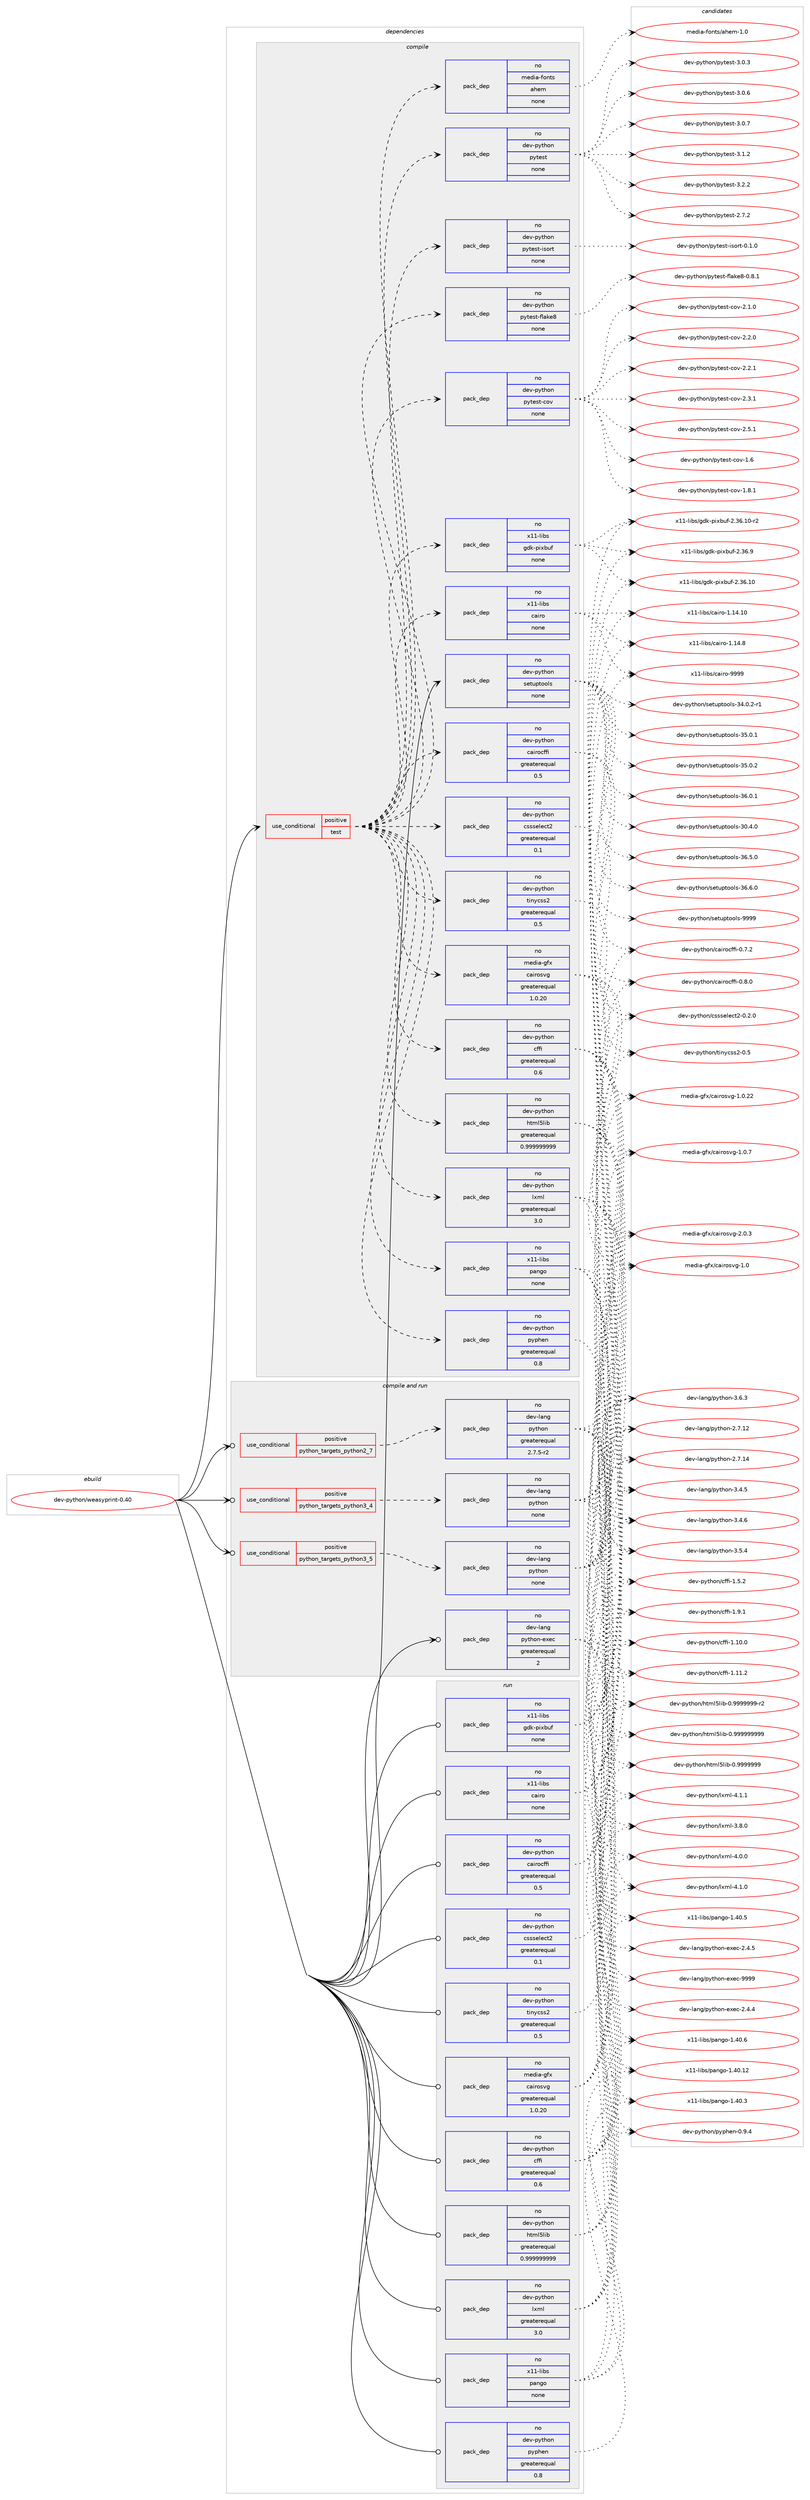 digraph prolog {

# *************
# Graph options
# *************

newrank=true;
concentrate=true;
compound=true;
graph [rankdir=LR,fontname=Helvetica,fontsize=10,ranksep=1.5];#, ranksep=2.5, nodesep=0.2];
edge  [arrowhead=vee];
node  [fontname=Helvetica,fontsize=10];

# **********
# The ebuild
# **********

subgraph cluster_leftcol {
color=gray;
rank=same;
label=<<i>ebuild</i>>;
id [label="dev-python/weasyprint-0.40", color=red, width=4, href="../dev-python/weasyprint-0.40.svg"];
}

# ****************
# The dependencies
# ****************

subgraph cluster_midcol {
color=gray;
label=<<i>dependencies</i>>;
subgraph cluster_compile {
fillcolor="#eeeeee";
style=filled;
label=<<i>compile</i>>;
subgraph cond43613 {
dependency193369 [label=<<TABLE BORDER="0" CELLBORDER="1" CELLSPACING="0" CELLPADDING="4"><TR><TD ROWSPAN="3" CELLPADDING="10">use_conditional</TD></TR><TR><TD>positive</TD></TR><TR><TD>test</TD></TR></TABLE>>, shape=none, color=red];
subgraph pack145794 {
dependency193370 [label=<<TABLE BORDER="0" CELLBORDER="1" CELLSPACING="0" CELLPADDING="4" WIDTH="220"><TR><TD ROWSPAN="6" CELLPADDING="30">pack_dep</TD></TR><TR><TD WIDTH="110">no</TD></TR><TR><TD>x11-libs</TD></TR><TR><TD>cairo</TD></TR><TR><TD>none</TD></TR><TR><TD></TD></TR></TABLE>>, shape=none, color=blue];
}
dependency193369:e -> dependency193370:w [weight=20,style="dashed",arrowhead="vee"];
subgraph pack145795 {
dependency193371 [label=<<TABLE BORDER="0" CELLBORDER="1" CELLSPACING="0" CELLPADDING="4" WIDTH="220"><TR><TD ROWSPAN="6" CELLPADDING="30">pack_dep</TD></TR><TR><TD WIDTH="110">no</TD></TR><TR><TD>x11-libs</TD></TR><TR><TD>gdk-pixbuf</TD></TR><TR><TD>none</TD></TR><TR><TD></TD></TR></TABLE>>, shape=none, color=blue];
}
dependency193369:e -> dependency193371:w [weight=20,style="dashed",arrowhead="vee"];
subgraph pack145796 {
dependency193372 [label=<<TABLE BORDER="0" CELLBORDER="1" CELLSPACING="0" CELLPADDING="4" WIDTH="220"><TR><TD ROWSPAN="6" CELLPADDING="30">pack_dep</TD></TR><TR><TD WIDTH="110">no</TD></TR><TR><TD>x11-libs</TD></TR><TR><TD>pango</TD></TR><TR><TD>none</TD></TR><TR><TD></TD></TR></TABLE>>, shape=none, color=blue];
}
dependency193369:e -> dependency193372:w [weight=20,style="dashed",arrowhead="vee"];
subgraph pack145797 {
dependency193373 [label=<<TABLE BORDER="0" CELLBORDER="1" CELLSPACING="0" CELLPADDING="4" WIDTH="220"><TR><TD ROWSPAN="6" CELLPADDING="30">pack_dep</TD></TR><TR><TD WIDTH="110">no</TD></TR><TR><TD>dev-python</TD></TR><TR><TD>cairocffi</TD></TR><TR><TD>greaterequal</TD></TR><TR><TD>0.5</TD></TR></TABLE>>, shape=none, color=blue];
}
dependency193369:e -> dependency193373:w [weight=20,style="dashed",arrowhead="vee"];
subgraph pack145798 {
dependency193374 [label=<<TABLE BORDER="0" CELLBORDER="1" CELLSPACING="0" CELLPADDING="4" WIDTH="220"><TR><TD ROWSPAN="6" CELLPADDING="30">pack_dep</TD></TR><TR><TD WIDTH="110">no</TD></TR><TR><TD>dev-python</TD></TR><TR><TD>cffi</TD></TR><TR><TD>greaterequal</TD></TR><TR><TD>0.6</TD></TR></TABLE>>, shape=none, color=blue];
}
dependency193369:e -> dependency193374:w [weight=20,style="dashed",arrowhead="vee"];
subgraph pack145799 {
dependency193375 [label=<<TABLE BORDER="0" CELLBORDER="1" CELLSPACING="0" CELLPADDING="4" WIDTH="220"><TR><TD ROWSPAN="6" CELLPADDING="30">pack_dep</TD></TR><TR><TD WIDTH="110">no</TD></TR><TR><TD>dev-python</TD></TR><TR><TD>cssselect2</TD></TR><TR><TD>greaterequal</TD></TR><TR><TD>0.1</TD></TR></TABLE>>, shape=none, color=blue];
}
dependency193369:e -> dependency193375:w [weight=20,style="dashed",arrowhead="vee"];
subgraph pack145800 {
dependency193376 [label=<<TABLE BORDER="0" CELLBORDER="1" CELLSPACING="0" CELLPADDING="4" WIDTH="220"><TR><TD ROWSPAN="6" CELLPADDING="30">pack_dep</TD></TR><TR><TD WIDTH="110">no</TD></TR><TR><TD>dev-python</TD></TR><TR><TD>html5lib</TD></TR><TR><TD>greaterequal</TD></TR><TR><TD>0.999999999</TD></TR></TABLE>>, shape=none, color=blue];
}
dependency193369:e -> dependency193376:w [weight=20,style="dashed",arrowhead="vee"];
subgraph pack145801 {
dependency193377 [label=<<TABLE BORDER="0" CELLBORDER="1" CELLSPACING="0" CELLPADDING="4" WIDTH="220"><TR><TD ROWSPAN="6" CELLPADDING="30">pack_dep</TD></TR><TR><TD WIDTH="110">no</TD></TR><TR><TD>dev-python</TD></TR><TR><TD>lxml</TD></TR><TR><TD>greaterequal</TD></TR><TR><TD>3.0</TD></TR></TABLE>>, shape=none, color=blue];
}
dependency193369:e -> dependency193377:w [weight=20,style="dashed",arrowhead="vee"];
subgraph pack145802 {
dependency193378 [label=<<TABLE BORDER="0" CELLBORDER="1" CELLSPACING="0" CELLPADDING="4" WIDTH="220"><TR><TD ROWSPAN="6" CELLPADDING="30">pack_dep</TD></TR><TR><TD WIDTH="110">no</TD></TR><TR><TD>dev-python</TD></TR><TR><TD>pyphen</TD></TR><TR><TD>greaterequal</TD></TR><TR><TD>0.8</TD></TR></TABLE>>, shape=none, color=blue];
}
dependency193369:e -> dependency193378:w [weight=20,style="dashed",arrowhead="vee"];
subgraph pack145803 {
dependency193379 [label=<<TABLE BORDER="0" CELLBORDER="1" CELLSPACING="0" CELLPADDING="4" WIDTH="220"><TR><TD ROWSPAN="6" CELLPADDING="30">pack_dep</TD></TR><TR><TD WIDTH="110">no</TD></TR><TR><TD>dev-python</TD></TR><TR><TD>tinycss2</TD></TR><TR><TD>greaterequal</TD></TR><TR><TD>0.5</TD></TR></TABLE>>, shape=none, color=blue];
}
dependency193369:e -> dependency193379:w [weight=20,style="dashed",arrowhead="vee"];
subgraph pack145804 {
dependency193380 [label=<<TABLE BORDER="0" CELLBORDER="1" CELLSPACING="0" CELLPADDING="4" WIDTH="220"><TR><TD ROWSPAN="6" CELLPADDING="30">pack_dep</TD></TR><TR><TD WIDTH="110">no</TD></TR><TR><TD>media-gfx</TD></TR><TR><TD>cairosvg</TD></TR><TR><TD>greaterequal</TD></TR><TR><TD>1.0.20</TD></TR></TABLE>>, shape=none, color=blue];
}
dependency193369:e -> dependency193380:w [weight=20,style="dashed",arrowhead="vee"];
subgraph pack145805 {
dependency193381 [label=<<TABLE BORDER="0" CELLBORDER="1" CELLSPACING="0" CELLPADDING="4" WIDTH="220"><TR><TD ROWSPAN="6" CELLPADDING="30">pack_dep</TD></TR><TR><TD WIDTH="110">no</TD></TR><TR><TD>dev-python</TD></TR><TR><TD>pytest-cov</TD></TR><TR><TD>none</TD></TR><TR><TD></TD></TR></TABLE>>, shape=none, color=blue];
}
dependency193369:e -> dependency193381:w [weight=20,style="dashed",arrowhead="vee"];
subgraph pack145806 {
dependency193382 [label=<<TABLE BORDER="0" CELLBORDER="1" CELLSPACING="0" CELLPADDING="4" WIDTH="220"><TR><TD ROWSPAN="6" CELLPADDING="30">pack_dep</TD></TR><TR><TD WIDTH="110">no</TD></TR><TR><TD>dev-python</TD></TR><TR><TD>pytest-flake8</TD></TR><TR><TD>none</TD></TR><TR><TD></TD></TR></TABLE>>, shape=none, color=blue];
}
dependency193369:e -> dependency193382:w [weight=20,style="dashed",arrowhead="vee"];
subgraph pack145807 {
dependency193383 [label=<<TABLE BORDER="0" CELLBORDER="1" CELLSPACING="0" CELLPADDING="4" WIDTH="220"><TR><TD ROWSPAN="6" CELLPADDING="30">pack_dep</TD></TR><TR><TD WIDTH="110">no</TD></TR><TR><TD>dev-python</TD></TR><TR><TD>pytest-isort</TD></TR><TR><TD>none</TD></TR><TR><TD></TD></TR></TABLE>>, shape=none, color=blue];
}
dependency193369:e -> dependency193383:w [weight=20,style="dashed",arrowhead="vee"];
subgraph pack145808 {
dependency193384 [label=<<TABLE BORDER="0" CELLBORDER="1" CELLSPACING="0" CELLPADDING="4" WIDTH="220"><TR><TD ROWSPAN="6" CELLPADDING="30">pack_dep</TD></TR><TR><TD WIDTH="110">no</TD></TR><TR><TD>dev-python</TD></TR><TR><TD>pytest</TD></TR><TR><TD>none</TD></TR><TR><TD></TD></TR></TABLE>>, shape=none, color=blue];
}
dependency193369:e -> dependency193384:w [weight=20,style="dashed",arrowhead="vee"];
subgraph pack145809 {
dependency193385 [label=<<TABLE BORDER="0" CELLBORDER="1" CELLSPACING="0" CELLPADDING="4" WIDTH="220"><TR><TD ROWSPAN="6" CELLPADDING="30">pack_dep</TD></TR><TR><TD WIDTH="110">no</TD></TR><TR><TD>media-fonts</TD></TR><TR><TD>ahem</TD></TR><TR><TD>none</TD></TR><TR><TD></TD></TR></TABLE>>, shape=none, color=blue];
}
dependency193369:e -> dependency193385:w [weight=20,style="dashed",arrowhead="vee"];
}
id:e -> dependency193369:w [weight=20,style="solid",arrowhead="vee"];
subgraph pack145810 {
dependency193386 [label=<<TABLE BORDER="0" CELLBORDER="1" CELLSPACING="0" CELLPADDING="4" WIDTH="220"><TR><TD ROWSPAN="6" CELLPADDING="30">pack_dep</TD></TR><TR><TD WIDTH="110">no</TD></TR><TR><TD>dev-python</TD></TR><TR><TD>setuptools</TD></TR><TR><TD>none</TD></TR><TR><TD></TD></TR></TABLE>>, shape=none, color=blue];
}
id:e -> dependency193386:w [weight=20,style="solid",arrowhead="vee"];
}
subgraph cluster_compileandrun {
fillcolor="#eeeeee";
style=filled;
label=<<i>compile and run</i>>;
subgraph cond43614 {
dependency193387 [label=<<TABLE BORDER="0" CELLBORDER="1" CELLSPACING="0" CELLPADDING="4"><TR><TD ROWSPAN="3" CELLPADDING="10">use_conditional</TD></TR><TR><TD>positive</TD></TR><TR><TD>python_targets_python2_7</TD></TR></TABLE>>, shape=none, color=red];
subgraph pack145811 {
dependency193388 [label=<<TABLE BORDER="0" CELLBORDER="1" CELLSPACING="0" CELLPADDING="4" WIDTH="220"><TR><TD ROWSPAN="6" CELLPADDING="30">pack_dep</TD></TR><TR><TD WIDTH="110">no</TD></TR><TR><TD>dev-lang</TD></TR><TR><TD>python</TD></TR><TR><TD>greaterequal</TD></TR><TR><TD>2.7.5-r2</TD></TR></TABLE>>, shape=none, color=blue];
}
dependency193387:e -> dependency193388:w [weight=20,style="dashed",arrowhead="vee"];
}
id:e -> dependency193387:w [weight=20,style="solid",arrowhead="odotvee"];
subgraph cond43615 {
dependency193389 [label=<<TABLE BORDER="0" CELLBORDER="1" CELLSPACING="0" CELLPADDING="4"><TR><TD ROWSPAN="3" CELLPADDING="10">use_conditional</TD></TR><TR><TD>positive</TD></TR><TR><TD>python_targets_python3_4</TD></TR></TABLE>>, shape=none, color=red];
subgraph pack145812 {
dependency193390 [label=<<TABLE BORDER="0" CELLBORDER="1" CELLSPACING="0" CELLPADDING="4" WIDTH="220"><TR><TD ROWSPAN="6" CELLPADDING="30">pack_dep</TD></TR><TR><TD WIDTH="110">no</TD></TR><TR><TD>dev-lang</TD></TR><TR><TD>python</TD></TR><TR><TD>none</TD></TR><TR><TD></TD></TR></TABLE>>, shape=none, color=blue];
}
dependency193389:e -> dependency193390:w [weight=20,style="dashed",arrowhead="vee"];
}
id:e -> dependency193389:w [weight=20,style="solid",arrowhead="odotvee"];
subgraph cond43616 {
dependency193391 [label=<<TABLE BORDER="0" CELLBORDER="1" CELLSPACING="0" CELLPADDING="4"><TR><TD ROWSPAN="3" CELLPADDING="10">use_conditional</TD></TR><TR><TD>positive</TD></TR><TR><TD>python_targets_python3_5</TD></TR></TABLE>>, shape=none, color=red];
subgraph pack145813 {
dependency193392 [label=<<TABLE BORDER="0" CELLBORDER="1" CELLSPACING="0" CELLPADDING="4" WIDTH="220"><TR><TD ROWSPAN="6" CELLPADDING="30">pack_dep</TD></TR><TR><TD WIDTH="110">no</TD></TR><TR><TD>dev-lang</TD></TR><TR><TD>python</TD></TR><TR><TD>none</TD></TR><TR><TD></TD></TR></TABLE>>, shape=none, color=blue];
}
dependency193391:e -> dependency193392:w [weight=20,style="dashed",arrowhead="vee"];
}
id:e -> dependency193391:w [weight=20,style="solid",arrowhead="odotvee"];
subgraph pack145814 {
dependency193393 [label=<<TABLE BORDER="0" CELLBORDER="1" CELLSPACING="0" CELLPADDING="4" WIDTH="220"><TR><TD ROWSPAN="6" CELLPADDING="30">pack_dep</TD></TR><TR><TD WIDTH="110">no</TD></TR><TR><TD>dev-lang</TD></TR><TR><TD>python-exec</TD></TR><TR><TD>greaterequal</TD></TR><TR><TD>2</TD></TR></TABLE>>, shape=none, color=blue];
}
id:e -> dependency193393:w [weight=20,style="solid",arrowhead="odotvee"];
}
subgraph cluster_run {
fillcolor="#eeeeee";
style=filled;
label=<<i>run</i>>;
subgraph pack145815 {
dependency193394 [label=<<TABLE BORDER="0" CELLBORDER="1" CELLSPACING="0" CELLPADDING="4" WIDTH="220"><TR><TD ROWSPAN="6" CELLPADDING="30">pack_dep</TD></TR><TR><TD WIDTH="110">no</TD></TR><TR><TD>dev-python</TD></TR><TR><TD>cairocffi</TD></TR><TR><TD>greaterequal</TD></TR><TR><TD>0.5</TD></TR></TABLE>>, shape=none, color=blue];
}
id:e -> dependency193394:w [weight=20,style="solid",arrowhead="odot"];
subgraph pack145816 {
dependency193395 [label=<<TABLE BORDER="0" CELLBORDER="1" CELLSPACING="0" CELLPADDING="4" WIDTH="220"><TR><TD ROWSPAN="6" CELLPADDING="30">pack_dep</TD></TR><TR><TD WIDTH="110">no</TD></TR><TR><TD>dev-python</TD></TR><TR><TD>cffi</TD></TR><TR><TD>greaterequal</TD></TR><TR><TD>0.6</TD></TR></TABLE>>, shape=none, color=blue];
}
id:e -> dependency193395:w [weight=20,style="solid",arrowhead="odot"];
subgraph pack145817 {
dependency193396 [label=<<TABLE BORDER="0" CELLBORDER="1" CELLSPACING="0" CELLPADDING="4" WIDTH="220"><TR><TD ROWSPAN="6" CELLPADDING="30">pack_dep</TD></TR><TR><TD WIDTH="110">no</TD></TR><TR><TD>dev-python</TD></TR><TR><TD>cssselect2</TD></TR><TR><TD>greaterequal</TD></TR><TR><TD>0.1</TD></TR></TABLE>>, shape=none, color=blue];
}
id:e -> dependency193396:w [weight=20,style="solid",arrowhead="odot"];
subgraph pack145818 {
dependency193397 [label=<<TABLE BORDER="0" CELLBORDER="1" CELLSPACING="0" CELLPADDING="4" WIDTH="220"><TR><TD ROWSPAN="6" CELLPADDING="30">pack_dep</TD></TR><TR><TD WIDTH="110">no</TD></TR><TR><TD>dev-python</TD></TR><TR><TD>html5lib</TD></TR><TR><TD>greaterequal</TD></TR><TR><TD>0.999999999</TD></TR></TABLE>>, shape=none, color=blue];
}
id:e -> dependency193397:w [weight=20,style="solid",arrowhead="odot"];
subgraph pack145819 {
dependency193398 [label=<<TABLE BORDER="0" CELLBORDER="1" CELLSPACING="0" CELLPADDING="4" WIDTH="220"><TR><TD ROWSPAN="6" CELLPADDING="30">pack_dep</TD></TR><TR><TD WIDTH="110">no</TD></TR><TR><TD>dev-python</TD></TR><TR><TD>lxml</TD></TR><TR><TD>greaterequal</TD></TR><TR><TD>3.0</TD></TR></TABLE>>, shape=none, color=blue];
}
id:e -> dependency193398:w [weight=20,style="solid",arrowhead="odot"];
subgraph pack145820 {
dependency193399 [label=<<TABLE BORDER="0" CELLBORDER="1" CELLSPACING="0" CELLPADDING="4" WIDTH="220"><TR><TD ROWSPAN="6" CELLPADDING="30">pack_dep</TD></TR><TR><TD WIDTH="110">no</TD></TR><TR><TD>dev-python</TD></TR><TR><TD>pyphen</TD></TR><TR><TD>greaterequal</TD></TR><TR><TD>0.8</TD></TR></TABLE>>, shape=none, color=blue];
}
id:e -> dependency193399:w [weight=20,style="solid",arrowhead="odot"];
subgraph pack145821 {
dependency193400 [label=<<TABLE BORDER="0" CELLBORDER="1" CELLSPACING="0" CELLPADDING="4" WIDTH="220"><TR><TD ROWSPAN="6" CELLPADDING="30">pack_dep</TD></TR><TR><TD WIDTH="110">no</TD></TR><TR><TD>dev-python</TD></TR><TR><TD>tinycss2</TD></TR><TR><TD>greaterequal</TD></TR><TR><TD>0.5</TD></TR></TABLE>>, shape=none, color=blue];
}
id:e -> dependency193400:w [weight=20,style="solid",arrowhead="odot"];
subgraph pack145822 {
dependency193401 [label=<<TABLE BORDER="0" CELLBORDER="1" CELLSPACING="0" CELLPADDING="4" WIDTH="220"><TR><TD ROWSPAN="6" CELLPADDING="30">pack_dep</TD></TR><TR><TD WIDTH="110">no</TD></TR><TR><TD>media-gfx</TD></TR><TR><TD>cairosvg</TD></TR><TR><TD>greaterequal</TD></TR><TR><TD>1.0.20</TD></TR></TABLE>>, shape=none, color=blue];
}
id:e -> dependency193401:w [weight=20,style="solid",arrowhead="odot"];
subgraph pack145823 {
dependency193402 [label=<<TABLE BORDER="0" CELLBORDER="1" CELLSPACING="0" CELLPADDING="4" WIDTH="220"><TR><TD ROWSPAN="6" CELLPADDING="30">pack_dep</TD></TR><TR><TD WIDTH="110">no</TD></TR><TR><TD>x11-libs</TD></TR><TR><TD>cairo</TD></TR><TR><TD>none</TD></TR><TR><TD></TD></TR></TABLE>>, shape=none, color=blue];
}
id:e -> dependency193402:w [weight=20,style="solid",arrowhead="odot"];
subgraph pack145824 {
dependency193403 [label=<<TABLE BORDER="0" CELLBORDER="1" CELLSPACING="0" CELLPADDING="4" WIDTH="220"><TR><TD ROWSPAN="6" CELLPADDING="30">pack_dep</TD></TR><TR><TD WIDTH="110">no</TD></TR><TR><TD>x11-libs</TD></TR><TR><TD>gdk-pixbuf</TD></TR><TR><TD>none</TD></TR><TR><TD></TD></TR></TABLE>>, shape=none, color=blue];
}
id:e -> dependency193403:w [weight=20,style="solid",arrowhead="odot"];
subgraph pack145825 {
dependency193404 [label=<<TABLE BORDER="0" CELLBORDER="1" CELLSPACING="0" CELLPADDING="4" WIDTH="220"><TR><TD ROWSPAN="6" CELLPADDING="30">pack_dep</TD></TR><TR><TD WIDTH="110">no</TD></TR><TR><TD>x11-libs</TD></TR><TR><TD>pango</TD></TR><TR><TD>none</TD></TR><TR><TD></TD></TR></TABLE>>, shape=none, color=blue];
}
id:e -> dependency193404:w [weight=20,style="solid",arrowhead="odot"];
}
}

# **************
# The candidates
# **************

subgraph cluster_choices {
rank=same;
color=gray;
label=<<i>candidates</i>>;

subgraph choice145794 {
color=black;
nodesep=1;
choice120494945108105981154799971051141114549464952464948 [label="x11-libs/cairo-1.14.10", color=red, width=4,href="../x11-libs/cairo-1.14.10.svg"];
choice1204949451081059811547999710511411145494649524656 [label="x11-libs/cairo-1.14.8", color=red, width=4,href="../x11-libs/cairo-1.14.8.svg"];
choice120494945108105981154799971051141114557575757 [label="x11-libs/cairo-9999", color=red, width=4,href="../x11-libs/cairo-9999.svg"];
dependency193370:e -> choice120494945108105981154799971051141114549464952464948:w [style=dotted,weight="100"];
dependency193370:e -> choice1204949451081059811547999710511411145494649524656:w [style=dotted,weight="100"];
dependency193370:e -> choice120494945108105981154799971051141114557575757:w [style=dotted,weight="100"];
}
subgraph choice145795 {
color=black;
nodesep=1;
choice120494945108105981154710310010745112105120981171024550465154464948 [label="x11-libs/gdk-pixbuf-2.36.10", color=red, width=4,href="../x11-libs/gdk-pixbuf-2.36.10.svg"];
choice1204949451081059811547103100107451121051209811710245504651544649484511450 [label="x11-libs/gdk-pixbuf-2.36.10-r2", color=red, width=4,href="../x11-libs/gdk-pixbuf-2.36.10-r2.svg"];
choice1204949451081059811547103100107451121051209811710245504651544657 [label="x11-libs/gdk-pixbuf-2.36.9", color=red, width=4,href="../x11-libs/gdk-pixbuf-2.36.9.svg"];
dependency193371:e -> choice120494945108105981154710310010745112105120981171024550465154464948:w [style=dotted,weight="100"];
dependency193371:e -> choice1204949451081059811547103100107451121051209811710245504651544649484511450:w [style=dotted,weight="100"];
dependency193371:e -> choice1204949451081059811547103100107451121051209811710245504651544657:w [style=dotted,weight="100"];
}
subgraph choice145796 {
color=black;
nodesep=1;
choice1204949451081059811547112971101031114549465248464950 [label="x11-libs/pango-1.40.12", color=red, width=4,href="../x11-libs/pango-1.40.12.svg"];
choice12049494510810598115471129711010311145494652484651 [label="x11-libs/pango-1.40.3", color=red, width=4,href="../x11-libs/pango-1.40.3.svg"];
choice12049494510810598115471129711010311145494652484653 [label="x11-libs/pango-1.40.5", color=red, width=4,href="../x11-libs/pango-1.40.5.svg"];
choice12049494510810598115471129711010311145494652484654 [label="x11-libs/pango-1.40.6", color=red, width=4,href="../x11-libs/pango-1.40.6.svg"];
dependency193372:e -> choice1204949451081059811547112971101031114549465248464950:w [style=dotted,weight="100"];
dependency193372:e -> choice12049494510810598115471129711010311145494652484651:w [style=dotted,weight="100"];
dependency193372:e -> choice12049494510810598115471129711010311145494652484653:w [style=dotted,weight="100"];
dependency193372:e -> choice12049494510810598115471129711010311145494652484654:w [style=dotted,weight="100"];
}
subgraph choice145797 {
color=black;
nodesep=1;
choice1001011184511212111610411111047999710511411199102102105454846554650 [label="dev-python/cairocffi-0.7.2", color=red, width=4,href="../dev-python/cairocffi-0.7.2.svg"];
choice1001011184511212111610411111047999710511411199102102105454846564648 [label="dev-python/cairocffi-0.8.0", color=red, width=4,href="../dev-python/cairocffi-0.8.0.svg"];
dependency193373:e -> choice1001011184511212111610411111047999710511411199102102105454846554650:w [style=dotted,weight="100"];
dependency193373:e -> choice1001011184511212111610411111047999710511411199102102105454846564648:w [style=dotted,weight="100"];
}
subgraph choice145798 {
color=black;
nodesep=1;
choice10010111845112121116104111110479910210210545494649484648 [label="dev-python/cffi-1.10.0", color=red, width=4,href="../dev-python/cffi-1.10.0.svg"];
choice10010111845112121116104111110479910210210545494649494650 [label="dev-python/cffi-1.11.2", color=red, width=4,href="../dev-python/cffi-1.11.2.svg"];
choice100101118451121211161041111104799102102105454946534650 [label="dev-python/cffi-1.5.2", color=red, width=4,href="../dev-python/cffi-1.5.2.svg"];
choice100101118451121211161041111104799102102105454946574649 [label="dev-python/cffi-1.9.1", color=red, width=4,href="../dev-python/cffi-1.9.1.svg"];
dependency193374:e -> choice10010111845112121116104111110479910210210545494649484648:w [style=dotted,weight="100"];
dependency193374:e -> choice10010111845112121116104111110479910210210545494649494650:w [style=dotted,weight="100"];
dependency193374:e -> choice100101118451121211161041111104799102102105454946534650:w [style=dotted,weight="100"];
dependency193374:e -> choice100101118451121211161041111104799102102105454946574649:w [style=dotted,weight="100"];
}
subgraph choice145799 {
color=black;
nodesep=1;
choice1001011184511212111610411111047991151151151011081019911650454846504648 [label="dev-python/cssselect2-0.2.0", color=red, width=4,href="../dev-python/cssselect2-0.2.0.svg"];
dependency193375:e -> choice1001011184511212111610411111047991151151151011081019911650454846504648:w [style=dotted,weight="100"];
}
subgraph choice145800 {
color=black;
nodesep=1;
choice1001011184511212111610411111047104116109108531081059845484657575757575757 [label="dev-python/html5lib-0.9999999", color=red, width=4,href="../dev-python/html5lib-0.9999999.svg"];
choice10010111845112121116104111110471041161091085310810598454846575757575757574511450 [label="dev-python/html5lib-0.9999999-r2", color=red, width=4,href="../dev-python/html5lib-0.9999999-r2.svg"];
choice10010111845112121116104111110471041161091085310810598454846575757575757575757 [label="dev-python/html5lib-0.999999999", color=red, width=4,href="../dev-python/html5lib-0.999999999.svg"];
dependency193376:e -> choice1001011184511212111610411111047104116109108531081059845484657575757575757:w [style=dotted,weight="100"];
dependency193376:e -> choice10010111845112121116104111110471041161091085310810598454846575757575757574511450:w [style=dotted,weight="100"];
dependency193376:e -> choice10010111845112121116104111110471041161091085310810598454846575757575757575757:w [style=dotted,weight="100"];
}
subgraph choice145801 {
color=black;
nodesep=1;
choice1001011184511212111610411111047108120109108455146564648 [label="dev-python/lxml-3.8.0", color=red, width=4,href="../dev-python/lxml-3.8.0.svg"];
choice1001011184511212111610411111047108120109108455246484648 [label="dev-python/lxml-4.0.0", color=red, width=4,href="../dev-python/lxml-4.0.0.svg"];
choice1001011184511212111610411111047108120109108455246494648 [label="dev-python/lxml-4.1.0", color=red, width=4,href="../dev-python/lxml-4.1.0.svg"];
choice1001011184511212111610411111047108120109108455246494649 [label="dev-python/lxml-4.1.1", color=red, width=4,href="../dev-python/lxml-4.1.1.svg"];
dependency193377:e -> choice1001011184511212111610411111047108120109108455146564648:w [style=dotted,weight="100"];
dependency193377:e -> choice1001011184511212111610411111047108120109108455246484648:w [style=dotted,weight="100"];
dependency193377:e -> choice1001011184511212111610411111047108120109108455246494648:w [style=dotted,weight="100"];
dependency193377:e -> choice1001011184511212111610411111047108120109108455246494649:w [style=dotted,weight="100"];
}
subgraph choice145802 {
color=black;
nodesep=1;
choice1001011184511212111610411111047112121112104101110454846574652 [label="dev-python/pyphen-0.9.4", color=red, width=4,href="../dev-python/pyphen-0.9.4.svg"];
dependency193378:e -> choice1001011184511212111610411111047112121112104101110454846574652:w [style=dotted,weight="100"];
}
subgraph choice145803 {
color=black;
nodesep=1;
choice1001011184511212111610411111047116105110121991151155045484653 [label="dev-python/tinycss2-0.5", color=red, width=4,href="../dev-python/tinycss2-0.5.svg"];
dependency193379:e -> choice1001011184511212111610411111047116105110121991151155045484653:w [style=dotted,weight="100"];
}
subgraph choice145804 {
color=black;
nodesep=1;
choice109101100105974510310212047999710511411111511810345494648 [label="media-gfx/cairosvg-1.0", color=red, width=4,href="../media-gfx/cairosvg-1.0.svg"];
choice109101100105974510310212047999710511411111511810345494648465050 [label="media-gfx/cairosvg-1.0.22", color=red, width=4,href="../media-gfx/cairosvg-1.0.22.svg"];
choice1091011001059745103102120479997105114111115118103454946484655 [label="media-gfx/cairosvg-1.0.7", color=red, width=4,href="../media-gfx/cairosvg-1.0.7.svg"];
choice1091011001059745103102120479997105114111115118103455046484651 [label="media-gfx/cairosvg-2.0.3", color=red, width=4,href="../media-gfx/cairosvg-2.0.3.svg"];
dependency193380:e -> choice109101100105974510310212047999710511411111511810345494648:w [style=dotted,weight="100"];
dependency193380:e -> choice109101100105974510310212047999710511411111511810345494648465050:w [style=dotted,weight="100"];
dependency193380:e -> choice1091011001059745103102120479997105114111115118103454946484655:w [style=dotted,weight="100"];
dependency193380:e -> choice1091011001059745103102120479997105114111115118103455046484651:w [style=dotted,weight="100"];
}
subgraph choice145805 {
color=black;
nodesep=1;
choice1001011184511212111610411111047112121116101115116459911111845494654 [label="dev-python/pytest-cov-1.6", color=red, width=4,href="../dev-python/pytest-cov-1.6.svg"];
choice10010111845112121116104111110471121211161011151164599111118454946564649 [label="dev-python/pytest-cov-1.8.1", color=red, width=4,href="../dev-python/pytest-cov-1.8.1.svg"];
choice10010111845112121116104111110471121211161011151164599111118455046494648 [label="dev-python/pytest-cov-2.1.0", color=red, width=4,href="../dev-python/pytest-cov-2.1.0.svg"];
choice10010111845112121116104111110471121211161011151164599111118455046504648 [label="dev-python/pytest-cov-2.2.0", color=red, width=4,href="../dev-python/pytest-cov-2.2.0.svg"];
choice10010111845112121116104111110471121211161011151164599111118455046504649 [label="dev-python/pytest-cov-2.2.1", color=red, width=4,href="../dev-python/pytest-cov-2.2.1.svg"];
choice10010111845112121116104111110471121211161011151164599111118455046514649 [label="dev-python/pytest-cov-2.3.1", color=red, width=4,href="../dev-python/pytest-cov-2.3.1.svg"];
choice10010111845112121116104111110471121211161011151164599111118455046534649 [label="dev-python/pytest-cov-2.5.1", color=red, width=4,href="../dev-python/pytest-cov-2.5.1.svg"];
dependency193381:e -> choice1001011184511212111610411111047112121116101115116459911111845494654:w [style=dotted,weight="100"];
dependency193381:e -> choice10010111845112121116104111110471121211161011151164599111118454946564649:w [style=dotted,weight="100"];
dependency193381:e -> choice10010111845112121116104111110471121211161011151164599111118455046494648:w [style=dotted,weight="100"];
dependency193381:e -> choice10010111845112121116104111110471121211161011151164599111118455046504648:w [style=dotted,weight="100"];
dependency193381:e -> choice10010111845112121116104111110471121211161011151164599111118455046504649:w [style=dotted,weight="100"];
dependency193381:e -> choice10010111845112121116104111110471121211161011151164599111118455046514649:w [style=dotted,weight="100"];
dependency193381:e -> choice10010111845112121116104111110471121211161011151164599111118455046534649:w [style=dotted,weight="100"];
}
subgraph choice145806 {
color=black;
nodesep=1;
choice1001011184511212111610411111047112121116101115116451021089710710156454846564649 [label="dev-python/pytest-flake8-0.8.1", color=red, width=4,href="../dev-python/pytest-flake8-0.8.1.svg"];
dependency193382:e -> choice1001011184511212111610411111047112121116101115116451021089710710156454846564649:w [style=dotted,weight="100"];
}
subgraph choice145807 {
color=black;
nodesep=1;
choice100101118451121211161041111104711212111610111511645105115111114116454846494648 [label="dev-python/pytest-isort-0.1.0", color=red, width=4,href="../dev-python/pytest-isort-0.1.0.svg"];
dependency193383:e -> choice100101118451121211161041111104711212111610111511645105115111114116454846494648:w [style=dotted,weight="100"];
}
subgraph choice145808 {
color=black;
nodesep=1;
choice1001011184511212111610411111047112121116101115116455046554650 [label="dev-python/pytest-2.7.2", color=red, width=4,href="../dev-python/pytest-2.7.2.svg"];
choice1001011184511212111610411111047112121116101115116455146484651 [label="dev-python/pytest-3.0.3", color=red, width=4,href="../dev-python/pytest-3.0.3.svg"];
choice1001011184511212111610411111047112121116101115116455146484654 [label="dev-python/pytest-3.0.6", color=red, width=4,href="../dev-python/pytest-3.0.6.svg"];
choice1001011184511212111610411111047112121116101115116455146484655 [label="dev-python/pytest-3.0.7", color=red, width=4,href="../dev-python/pytest-3.0.7.svg"];
choice1001011184511212111610411111047112121116101115116455146494650 [label="dev-python/pytest-3.1.2", color=red, width=4,href="../dev-python/pytest-3.1.2.svg"];
choice1001011184511212111610411111047112121116101115116455146504650 [label="dev-python/pytest-3.2.2", color=red, width=4,href="../dev-python/pytest-3.2.2.svg"];
dependency193384:e -> choice1001011184511212111610411111047112121116101115116455046554650:w [style=dotted,weight="100"];
dependency193384:e -> choice1001011184511212111610411111047112121116101115116455146484651:w [style=dotted,weight="100"];
dependency193384:e -> choice1001011184511212111610411111047112121116101115116455146484654:w [style=dotted,weight="100"];
dependency193384:e -> choice1001011184511212111610411111047112121116101115116455146484655:w [style=dotted,weight="100"];
dependency193384:e -> choice1001011184511212111610411111047112121116101115116455146494650:w [style=dotted,weight="100"];
dependency193384:e -> choice1001011184511212111610411111047112121116101115116455146504650:w [style=dotted,weight="100"];
}
subgraph choice145809 {
color=black;
nodesep=1;
choice1091011001059745102111110116115479710410110945494648 [label="media-fonts/ahem-1.0", color=red, width=4,href="../media-fonts/ahem-1.0.svg"];
dependency193385:e -> choice1091011001059745102111110116115479710410110945494648:w [style=dotted,weight="100"];
}
subgraph choice145810 {
color=black;
nodesep=1;
choice100101118451121211161041111104711510111611711211611111110811545514846524648 [label="dev-python/setuptools-30.4.0", color=red, width=4,href="../dev-python/setuptools-30.4.0.svg"];
choice1001011184511212111610411111047115101116117112116111111108115455152464846504511449 [label="dev-python/setuptools-34.0.2-r1", color=red, width=4,href="../dev-python/setuptools-34.0.2-r1.svg"];
choice100101118451121211161041111104711510111611711211611111110811545515346484649 [label="dev-python/setuptools-35.0.1", color=red, width=4,href="../dev-python/setuptools-35.0.1.svg"];
choice100101118451121211161041111104711510111611711211611111110811545515346484650 [label="dev-python/setuptools-35.0.2", color=red, width=4,href="../dev-python/setuptools-35.0.2.svg"];
choice100101118451121211161041111104711510111611711211611111110811545515446484649 [label="dev-python/setuptools-36.0.1", color=red, width=4,href="../dev-python/setuptools-36.0.1.svg"];
choice100101118451121211161041111104711510111611711211611111110811545515446534648 [label="dev-python/setuptools-36.5.0", color=red, width=4,href="../dev-python/setuptools-36.5.0.svg"];
choice100101118451121211161041111104711510111611711211611111110811545515446544648 [label="dev-python/setuptools-36.6.0", color=red, width=4,href="../dev-python/setuptools-36.6.0.svg"];
choice10010111845112121116104111110471151011161171121161111111081154557575757 [label="dev-python/setuptools-9999", color=red, width=4,href="../dev-python/setuptools-9999.svg"];
dependency193386:e -> choice100101118451121211161041111104711510111611711211611111110811545514846524648:w [style=dotted,weight="100"];
dependency193386:e -> choice1001011184511212111610411111047115101116117112116111111108115455152464846504511449:w [style=dotted,weight="100"];
dependency193386:e -> choice100101118451121211161041111104711510111611711211611111110811545515346484649:w [style=dotted,weight="100"];
dependency193386:e -> choice100101118451121211161041111104711510111611711211611111110811545515346484650:w [style=dotted,weight="100"];
dependency193386:e -> choice100101118451121211161041111104711510111611711211611111110811545515446484649:w [style=dotted,weight="100"];
dependency193386:e -> choice100101118451121211161041111104711510111611711211611111110811545515446534648:w [style=dotted,weight="100"];
dependency193386:e -> choice100101118451121211161041111104711510111611711211611111110811545515446544648:w [style=dotted,weight="100"];
dependency193386:e -> choice10010111845112121116104111110471151011161171121161111111081154557575757:w [style=dotted,weight="100"];
}
subgraph choice145811 {
color=black;
nodesep=1;
choice10010111845108971101034711212111610411111045504655464950 [label="dev-lang/python-2.7.12", color=red, width=4,href="../dev-lang/python-2.7.12.svg"];
choice10010111845108971101034711212111610411111045504655464952 [label="dev-lang/python-2.7.14", color=red, width=4,href="../dev-lang/python-2.7.14.svg"];
choice100101118451089711010347112121116104111110455146524653 [label="dev-lang/python-3.4.5", color=red, width=4,href="../dev-lang/python-3.4.5.svg"];
choice100101118451089711010347112121116104111110455146524654 [label="dev-lang/python-3.4.6", color=red, width=4,href="../dev-lang/python-3.4.6.svg"];
choice100101118451089711010347112121116104111110455146534652 [label="dev-lang/python-3.5.4", color=red, width=4,href="../dev-lang/python-3.5.4.svg"];
choice100101118451089711010347112121116104111110455146544651 [label="dev-lang/python-3.6.3", color=red, width=4,href="../dev-lang/python-3.6.3.svg"];
dependency193388:e -> choice10010111845108971101034711212111610411111045504655464950:w [style=dotted,weight="100"];
dependency193388:e -> choice10010111845108971101034711212111610411111045504655464952:w [style=dotted,weight="100"];
dependency193388:e -> choice100101118451089711010347112121116104111110455146524653:w [style=dotted,weight="100"];
dependency193388:e -> choice100101118451089711010347112121116104111110455146524654:w [style=dotted,weight="100"];
dependency193388:e -> choice100101118451089711010347112121116104111110455146534652:w [style=dotted,weight="100"];
dependency193388:e -> choice100101118451089711010347112121116104111110455146544651:w [style=dotted,weight="100"];
}
subgraph choice145812 {
color=black;
nodesep=1;
choice10010111845108971101034711212111610411111045504655464950 [label="dev-lang/python-2.7.12", color=red, width=4,href="../dev-lang/python-2.7.12.svg"];
choice10010111845108971101034711212111610411111045504655464952 [label="dev-lang/python-2.7.14", color=red, width=4,href="../dev-lang/python-2.7.14.svg"];
choice100101118451089711010347112121116104111110455146524653 [label="dev-lang/python-3.4.5", color=red, width=4,href="../dev-lang/python-3.4.5.svg"];
choice100101118451089711010347112121116104111110455146524654 [label="dev-lang/python-3.4.6", color=red, width=4,href="../dev-lang/python-3.4.6.svg"];
choice100101118451089711010347112121116104111110455146534652 [label="dev-lang/python-3.5.4", color=red, width=4,href="../dev-lang/python-3.5.4.svg"];
choice100101118451089711010347112121116104111110455146544651 [label="dev-lang/python-3.6.3", color=red, width=4,href="../dev-lang/python-3.6.3.svg"];
dependency193390:e -> choice10010111845108971101034711212111610411111045504655464950:w [style=dotted,weight="100"];
dependency193390:e -> choice10010111845108971101034711212111610411111045504655464952:w [style=dotted,weight="100"];
dependency193390:e -> choice100101118451089711010347112121116104111110455146524653:w [style=dotted,weight="100"];
dependency193390:e -> choice100101118451089711010347112121116104111110455146524654:w [style=dotted,weight="100"];
dependency193390:e -> choice100101118451089711010347112121116104111110455146534652:w [style=dotted,weight="100"];
dependency193390:e -> choice100101118451089711010347112121116104111110455146544651:w [style=dotted,weight="100"];
}
subgraph choice145813 {
color=black;
nodesep=1;
choice10010111845108971101034711212111610411111045504655464950 [label="dev-lang/python-2.7.12", color=red, width=4,href="../dev-lang/python-2.7.12.svg"];
choice10010111845108971101034711212111610411111045504655464952 [label="dev-lang/python-2.7.14", color=red, width=4,href="../dev-lang/python-2.7.14.svg"];
choice100101118451089711010347112121116104111110455146524653 [label="dev-lang/python-3.4.5", color=red, width=4,href="../dev-lang/python-3.4.5.svg"];
choice100101118451089711010347112121116104111110455146524654 [label="dev-lang/python-3.4.6", color=red, width=4,href="../dev-lang/python-3.4.6.svg"];
choice100101118451089711010347112121116104111110455146534652 [label="dev-lang/python-3.5.4", color=red, width=4,href="../dev-lang/python-3.5.4.svg"];
choice100101118451089711010347112121116104111110455146544651 [label="dev-lang/python-3.6.3", color=red, width=4,href="../dev-lang/python-3.6.3.svg"];
dependency193392:e -> choice10010111845108971101034711212111610411111045504655464950:w [style=dotted,weight="100"];
dependency193392:e -> choice10010111845108971101034711212111610411111045504655464952:w [style=dotted,weight="100"];
dependency193392:e -> choice100101118451089711010347112121116104111110455146524653:w [style=dotted,weight="100"];
dependency193392:e -> choice100101118451089711010347112121116104111110455146524654:w [style=dotted,weight="100"];
dependency193392:e -> choice100101118451089711010347112121116104111110455146534652:w [style=dotted,weight="100"];
dependency193392:e -> choice100101118451089711010347112121116104111110455146544651:w [style=dotted,weight="100"];
}
subgraph choice145814 {
color=black;
nodesep=1;
choice1001011184510897110103471121211161041111104510112010199455046524652 [label="dev-lang/python-exec-2.4.4", color=red, width=4,href="../dev-lang/python-exec-2.4.4.svg"];
choice1001011184510897110103471121211161041111104510112010199455046524653 [label="dev-lang/python-exec-2.4.5", color=red, width=4,href="../dev-lang/python-exec-2.4.5.svg"];
choice10010111845108971101034711212111610411111045101120101994557575757 [label="dev-lang/python-exec-9999", color=red, width=4,href="../dev-lang/python-exec-9999.svg"];
dependency193393:e -> choice1001011184510897110103471121211161041111104510112010199455046524652:w [style=dotted,weight="100"];
dependency193393:e -> choice1001011184510897110103471121211161041111104510112010199455046524653:w [style=dotted,weight="100"];
dependency193393:e -> choice10010111845108971101034711212111610411111045101120101994557575757:w [style=dotted,weight="100"];
}
subgraph choice145815 {
color=black;
nodesep=1;
choice1001011184511212111610411111047999710511411199102102105454846554650 [label="dev-python/cairocffi-0.7.2", color=red, width=4,href="../dev-python/cairocffi-0.7.2.svg"];
choice1001011184511212111610411111047999710511411199102102105454846564648 [label="dev-python/cairocffi-0.8.0", color=red, width=4,href="../dev-python/cairocffi-0.8.0.svg"];
dependency193394:e -> choice1001011184511212111610411111047999710511411199102102105454846554650:w [style=dotted,weight="100"];
dependency193394:e -> choice1001011184511212111610411111047999710511411199102102105454846564648:w [style=dotted,weight="100"];
}
subgraph choice145816 {
color=black;
nodesep=1;
choice10010111845112121116104111110479910210210545494649484648 [label="dev-python/cffi-1.10.0", color=red, width=4,href="../dev-python/cffi-1.10.0.svg"];
choice10010111845112121116104111110479910210210545494649494650 [label="dev-python/cffi-1.11.2", color=red, width=4,href="../dev-python/cffi-1.11.2.svg"];
choice100101118451121211161041111104799102102105454946534650 [label="dev-python/cffi-1.5.2", color=red, width=4,href="../dev-python/cffi-1.5.2.svg"];
choice100101118451121211161041111104799102102105454946574649 [label="dev-python/cffi-1.9.1", color=red, width=4,href="../dev-python/cffi-1.9.1.svg"];
dependency193395:e -> choice10010111845112121116104111110479910210210545494649484648:w [style=dotted,weight="100"];
dependency193395:e -> choice10010111845112121116104111110479910210210545494649494650:w [style=dotted,weight="100"];
dependency193395:e -> choice100101118451121211161041111104799102102105454946534650:w [style=dotted,weight="100"];
dependency193395:e -> choice100101118451121211161041111104799102102105454946574649:w [style=dotted,weight="100"];
}
subgraph choice145817 {
color=black;
nodesep=1;
choice1001011184511212111610411111047991151151151011081019911650454846504648 [label="dev-python/cssselect2-0.2.0", color=red, width=4,href="../dev-python/cssselect2-0.2.0.svg"];
dependency193396:e -> choice1001011184511212111610411111047991151151151011081019911650454846504648:w [style=dotted,weight="100"];
}
subgraph choice145818 {
color=black;
nodesep=1;
choice1001011184511212111610411111047104116109108531081059845484657575757575757 [label="dev-python/html5lib-0.9999999", color=red, width=4,href="../dev-python/html5lib-0.9999999.svg"];
choice10010111845112121116104111110471041161091085310810598454846575757575757574511450 [label="dev-python/html5lib-0.9999999-r2", color=red, width=4,href="../dev-python/html5lib-0.9999999-r2.svg"];
choice10010111845112121116104111110471041161091085310810598454846575757575757575757 [label="dev-python/html5lib-0.999999999", color=red, width=4,href="../dev-python/html5lib-0.999999999.svg"];
dependency193397:e -> choice1001011184511212111610411111047104116109108531081059845484657575757575757:w [style=dotted,weight="100"];
dependency193397:e -> choice10010111845112121116104111110471041161091085310810598454846575757575757574511450:w [style=dotted,weight="100"];
dependency193397:e -> choice10010111845112121116104111110471041161091085310810598454846575757575757575757:w [style=dotted,weight="100"];
}
subgraph choice145819 {
color=black;
nodesep=1;
choice1001011184511212111610411111047108120109108455146564648 [label="dev-python/lxml-3.8.0", color=red, width=4,href="../dev-python/lxml-3.8.0.svg"];
choice1001011184511212111610411111047108120109108455246484648 [label="dev-python/lxml-4.0.0", color=red, width=4,href="../dev-python/lxml-4.0.0.svg"];
choice1001011184511212111610411111047108120109108455246494648 [label="dev-python/lxml-4.1.0", color=red, width=4,href="../dev-python/lxml-4.1.0.svg"];
choice1001011184511212111610411111047108120109108455246494649 [label="dev-python/lxml-4.1.1", color=red, width=4,href="../dev-python/lxml-4.1.1.svg"];
dependency193398:e -> choice1001011184511212111610411111047108120109108455146564648:w [style=dotted,weight="100"];
dependency193398:e -> choice1001011184511212111610411111047108120109108455246484648:w [style=dotted,weight="100"];
dependency193398:e -> choice1001011184511212111610411111047108120109108455246494648:w [style=dotted,weight="100"];
dependency193398:e -> choice1001011184511212111610411111047108120109108455246494649:w [style=dotted,weight="100"];
}
subgraph choice145820 {
color=black;
nodesep=1;
choice1001011184511212111610411111047112121112104101110454846574652 [label="dev-python/pyphen-0.9.4", color=red, width=4,href="../dev-python/pyphen-0.9.4.svg"];
dependency193399:e -> choice1001011184511212111610411111047112121112104101110454846574652:w [style=dotted,weight="100"];
}
subgraph choice145821 {
color=black;
nodesep=1;
choice1001011184511212111610411111047116105110121991151155045484653 [label="dev-python/tinycss2-0.5", color=red, width=4,href="../dev-python/tinycss2-0.5.svg"];
dependency193400:e -> choice1001011184511212111610411111047116105110121991151155045484653:w [style=dotted,weight="100"];
}
subgraph choice145822 {
color=black;
nodesep=1;
choice109101100105974510310212047999710511411111511810345494648 [label="media-gfx/cairosvg-1.0", color=red, width=4,href="../media-gfx/cairosvg-1.0.svg"];
choice109101100105974510310212047999710511411111511810345494648465050 [label="media-gfx/cairosvg-1.0.22", color=red, width=4,href="../media-gfx/cairosvg-1.0.22.svg"];
choice1091011001059745103102120479997105114111115118103454946484655 [label="media-gfx/cairosvg-1.0.7", color=red, width=4,href="../media-gfx/cairosvg-1.0.7.svg"];
choice1091011001059745103102120479997105114111115118103455046484651 [label="media-gfx/cairosvg-2.0.3", color=red, width=4,href="../media-gfx/cairosvg-2.0.3.svg"];
dependency193401:e -> choice109101100105974510310212047999710511411111511810345494648:w [style=dotted,weight="100"];
dependency193401:e -> choice109101100105974510310212047999710511411111511810345494648465050:w [style=dotted,weight="100"];
dependency193401:e -> choice1091011001059745103102120479997105114111115118103454946484655:w [style=dotted,weight="100"];
dependency193401:e -> choice1091011001059745103102120479997105114111115118103455046484651:w [style=dotted,weight="100"];
}
subgraph choice145823 {
color=black;
nodesep=1;
choice120494945108105981154799971051141114549464952464948 [label="x11-libs/cairo-1.14.10", color=red, width=4,href="../x11-libs/cairo-1.14.10.svg"];
choice1204949451081059811547999710511411145494649524656 [label="x11-libs/cairo-1.14.8", color=red, width=4,href="../x11-libs/cairo-1.14.8.svg"];
choice120494945108105981154799971051141114557575757 [label="x11-libs/cairo-9999", color=red, width=4,href="../x11-libs/cairo-9999.svg"];
dependency193402:e -> choice120494945108105981154799971051141114549464952464948:w [style=dotted,weight="100"];
dependency193402:e -> choice1204949451081059811547999710511411145494649524656:w [style=dotted,weight="100"];
dependency193402:e -> choice120494945108105981154799971051141114557575757:w [style=dotted,weight="100"];
}
subgraph choice145824 {
color=black;
nodesep=1;
choice120494945108105981154710310010745112105120981171024550465154464948 [label="x11-libs/gdk-pixbuf-2.36.10", color=red, width=4,href="../x11-libs/gdk-pixbuf-2.36.10.svg"];
choice1204949451081059811547103100107451121051209811710245504651544649484511450 [label="x11-libs/gdk-pixbuf-2.36.10-r2", color=red, width=4,href="../x11-libs/gdk-pixbuf-2.36.10-r2.svg"];
choice1204949451081059811547103100107451121051209811710245504651544657 [label="x11-libs/gdk-pixbuf-2.36.9", color=red, width=4,href="../x11-libs/gdk-pixbuf-2.36.9.svg"];
dependency193403:e -> choice120494945108105981154710310010745112105120981171024550465154464948:w [style=dotted,weight="100"];
dependency193403:e -> choice1204949451081059811547103100107451121051209811710245504651544649484511450:w [style=dotted,weight="100"];
dependency193403:e -> choice1204949451081059811547103100107451121051209811710245504651544657:w [style=dotted,weight="100"];
}
subgraph choice145825 {
color=black;
nodesep=1;
choice1204949451081059811547112971101031114549465248464950 [label="x11-libs/pango-1.40.12", color=red, width=4,href="../x11-libs/pango-1.40.12.svg"];
choice12049494510810598115471129711010311145494652484651 [label="x11-libs/pango-1.40.3", color=red, width=4,href="../x11-libs/pango-1.40.3.svg"];
choice12049494510810598115471129711010311145494652484653 [label="x11-libs/pango-1.40.5", color=red, width=4,href="../x11-libs/pango-1.40.5.svg"];
choice12049494510810598115471129711010311145494652484654 [label="x11-libs/pango-1.40.6", color=red, width=4,href="../x11-libs/pango-1.40.6.svg"];
dependency193404:e -> choice1204949451081059811547112971101031114549465248464950:w [style=dotted,weight="100"];
dependency193404:e -> choice12049494510810598115471129711010311145494652484651:w [style=dotted,weight="100"];
dependency193404:e -> choice12049494510810598115471129711010311145494652484653:w [style=dotted,weight="100"];
dependency193404:e -> choice12049494510810598115471129711010311145494652484654:w [style=dotted,weight="100"];
}
}

}
